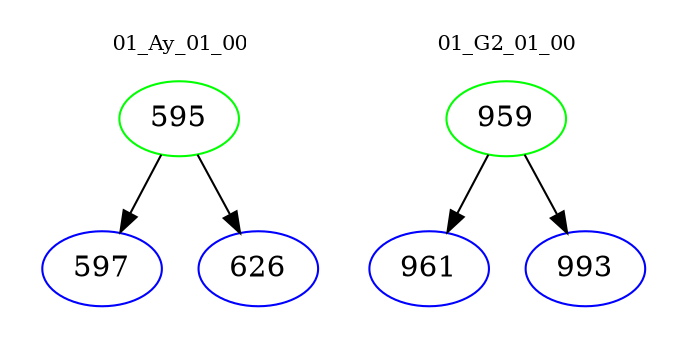 digraph{
subgraph cluster_0 {
color = white
label = "01_Ay_01_00";
fontsize=10;
T0_595 [label="595", color="green"]
T0_595 -> T0_597 [color="black"]
T0_597 [label="597", color="blue"]
T0_595 -> T0_626 [color="black"]
T0_626 [label="626", color="blue"]
}
subgraph cluster_1 {
color = white
label = "01_G2_01_00";
fontsize=10;
T1_959 [label="959", color="green"]
T1_959 -> T1_961 [color="black"]
T1_961 [label="961", color="blue"]
T1_959 -> T1_993 [color="black"]
T1_993 [label="993", color="blue"]
}
}
